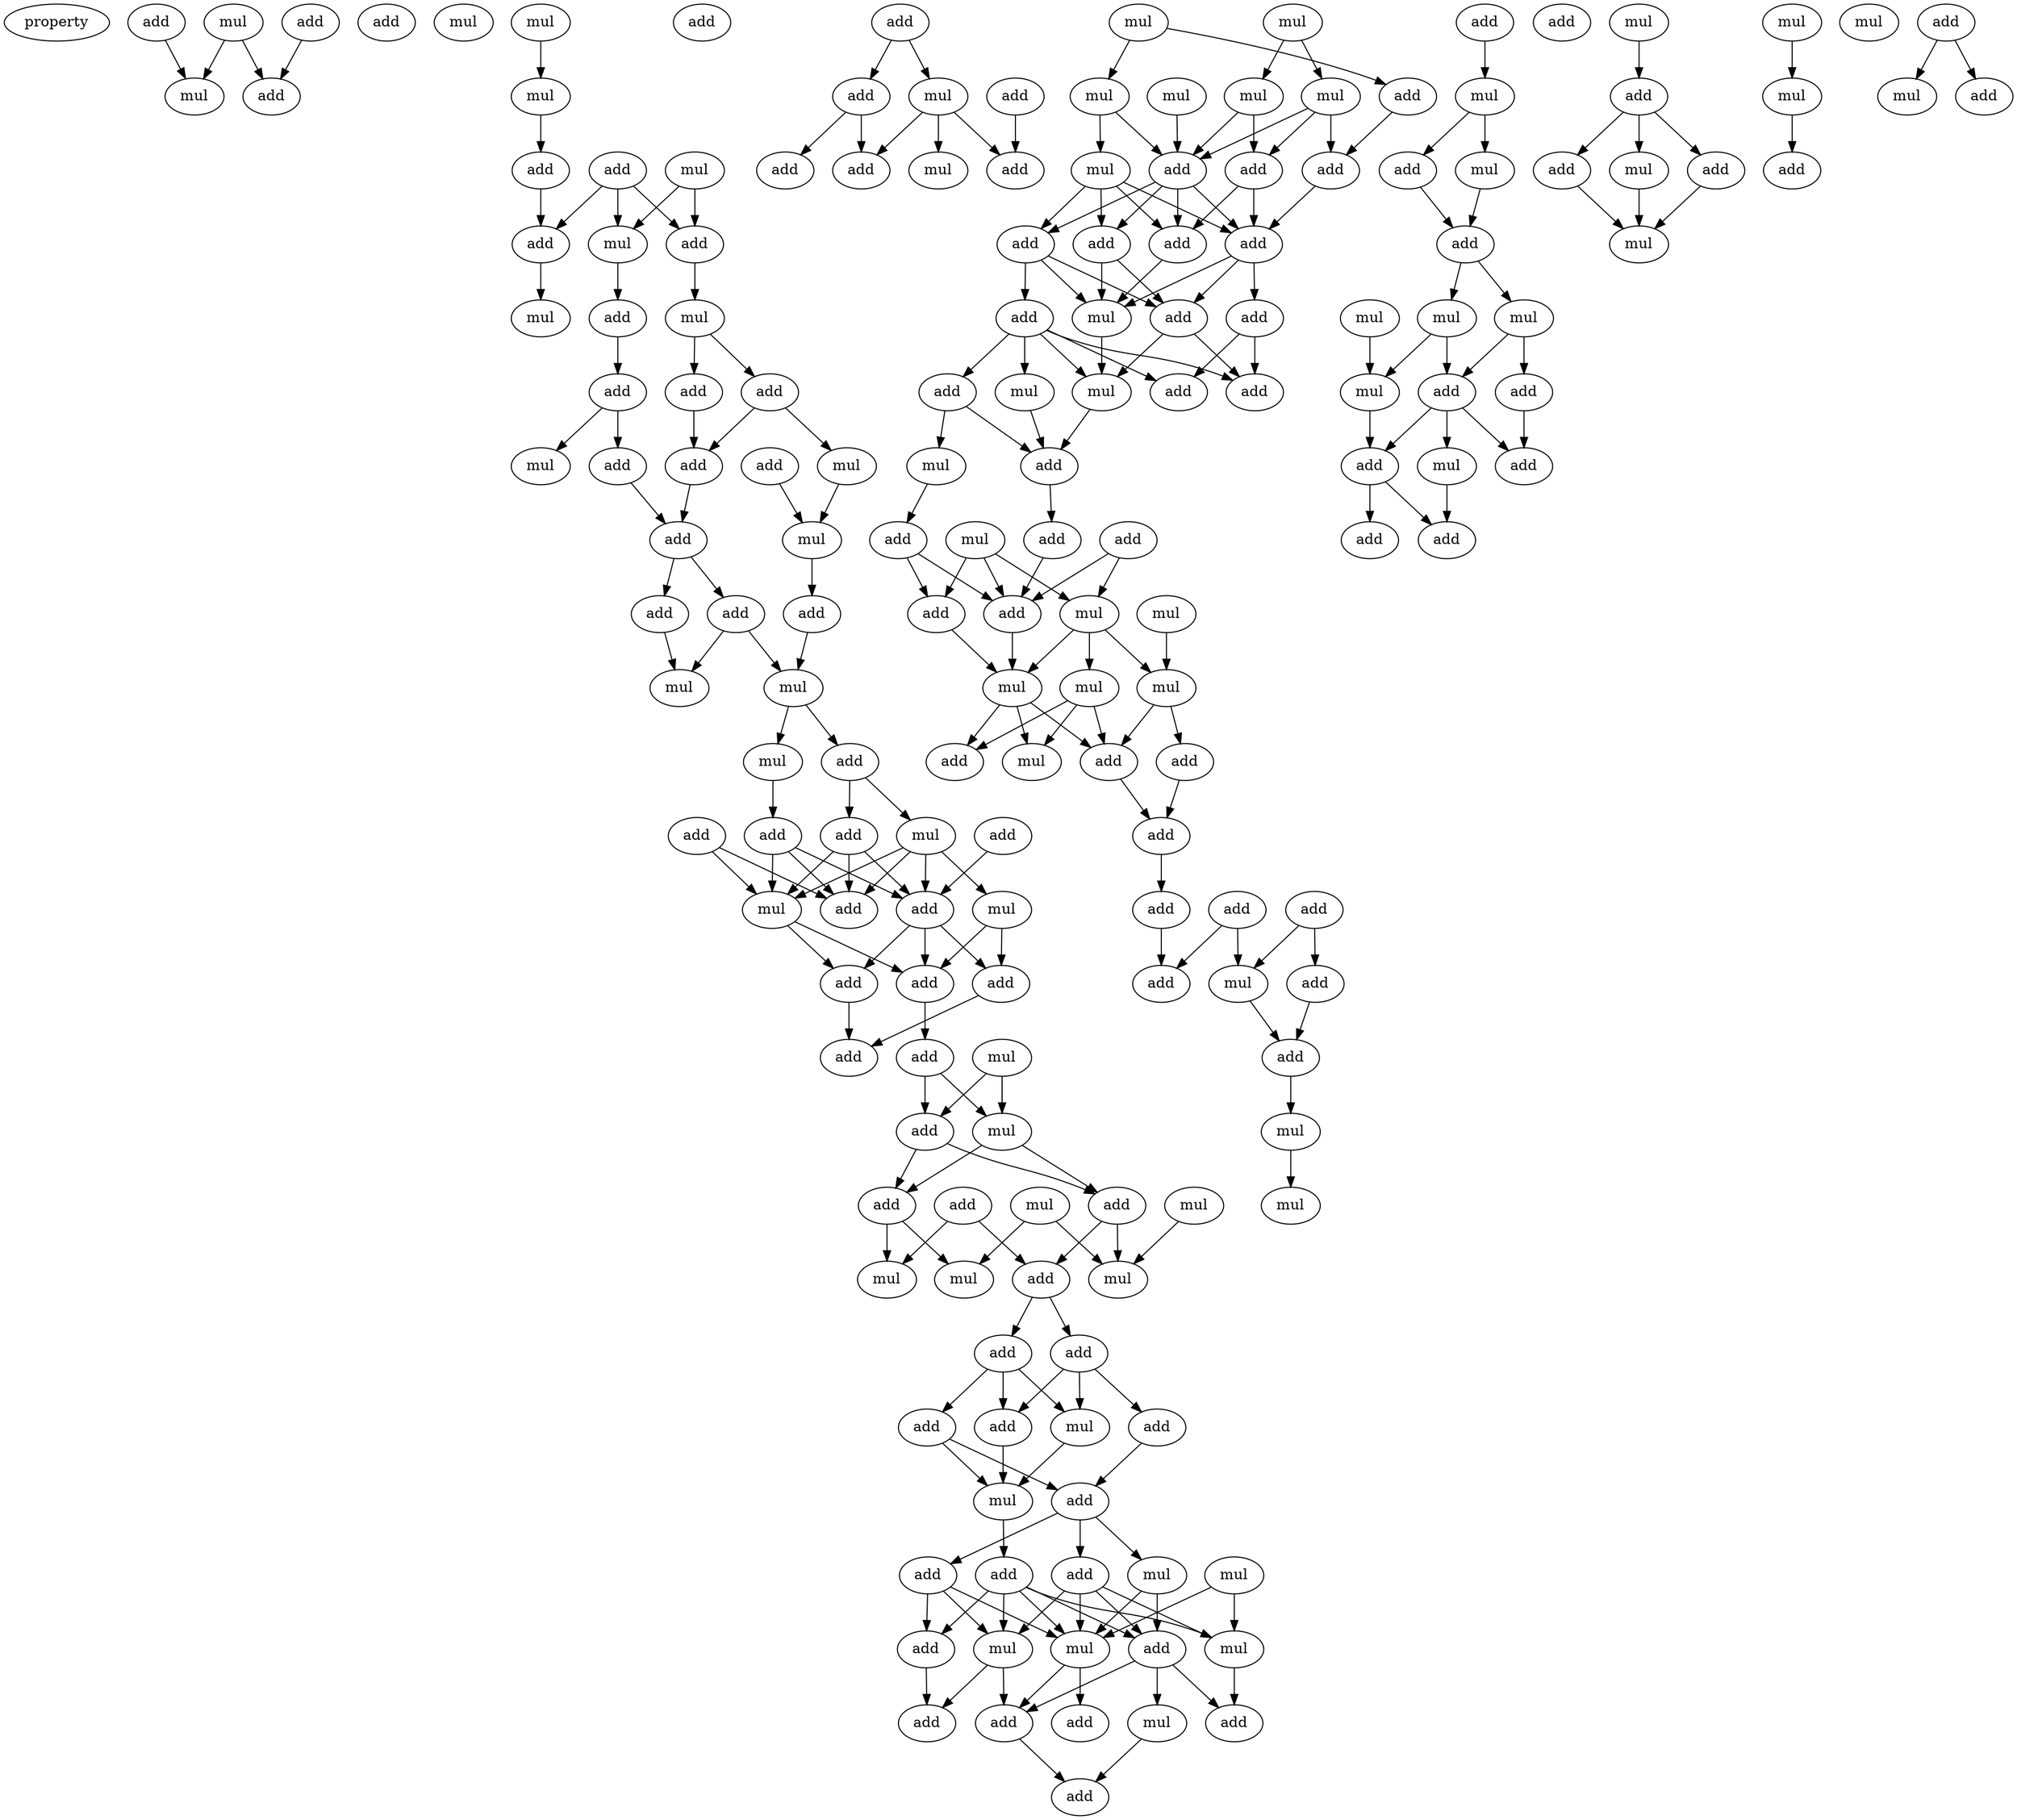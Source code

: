 digraph {
    node [fontcolor=black]
    property [mul=2,lf=1.9]
    0 [ label = add ];
    1 [ label = add ];
    2 [ label = mul ];
    3 [ label = mul ];
    4 [ label = add ];
    5 [ label = add ];
    6 [ label = mul ];
    7 [ label = mul ];
    8 [ label = mul ];
    9 [ label = add ];
    10 [ label = mul ];
    11 [ label = add ];
    12 [ label = add ];
    13 [ label = mul ];
    14 [ label = add ];
    15 [ label = mul ];
    16 [ label = add ];
    17 [ label = mul ];
    18 [ label = add ];
    19 [ label = add ];
    20 [ label = add ];
    21 [ label = add ];
    22 [ label = mul ];
    23 [ label = add ];
    24 [ label = mul ];
    25 [ label = add ];
    26 [ label = add ];
    27 [ label = mul ];
    28 [ label = add ];
    29 [ label = add ];
    30 [ label = add ];
    31 [ label = mul ];
    32 [ label = add ];
    33 [ label = mul ];
    34 [ label = mul ];
    35 [ label = add ];
    36 [ label = add ];
    37 [ label = mul ];
    38 [ label = add ];
    39 [ label = add ];
    40 [ label = add ];
    41 [ label = mul ];
    42 [ label = mul ];
    43 [ label = add ];
    44 [ label = add ];
    45 [ label = add ];
    46 [ label = add ];
    47 [ label = add ];
    48 [ label = mul ];
    49 [ label = add ];
    50 [ label = add ];
    51 [ label = add ];
    52 [ label = mul ];
    53 [ label = add ];
    54 [ label = add ];
    55 [ label = mul ];
    56 [ label = add ];
    57 [ label = mul ];
    58 [ label = add ];
    59 [ label = mul ];
    60 [ label = mul ];
    61 [ label = mul ];
    62 [ label = add ];
    63 [ label = add ];
    64 [ label = add ];
    65 [ label = add ];
    66 [ label = add ];
    67 [ label = mul ];
    68 [ label = add ];
    69 [ label = mul ];
    70 [ label = add ];
    71 [ label = add ];
    72 [ label = mul ];
    73 [ label = mul ];
    74 [ label = add ];
    75 [ label = add ];
    76 [ label = add ];
    77 [ label = mul ];
    78 [ label = mul ];
    79 [ label = mul ];
    80 [ label = add ];
    81 [ label = mul ];
    82 [ label = add ];
    83 [ label = add ];
    84 [ label = add ];
    85 [ label = add ];
    86 [ label = add ];
    87 [ label = mul ];
    88 [ label = add ];
    89 [ label = add ];
    90 [ label = add ];
    91 [ label = mul ];
    92 [ label = add ];
    93 [ label = add ];
    94 [ label = mul ];
    95 [ label = mul ];
    96 [ label = mul ];
    97 [ label = mul ];
    98 [ label = add ];
    99 [ label = mul ];
    100 [ label = mul ];
    101 [ label = add ];
    102 [ label = mul ];
    103 [ label = add ];
    104 [ label = add ];
    105 [ label = add ];
    106 [ label = add ];
    107 [ label = add ];
    108 [ label = add ];
    109 [ label = add ];
    110 [ label = mul ];
    111 [ label = add ];
    112 [ label = add ];
    113 [ label = mul ];
    114 [ label = add ];
    115 [ label = add ];
    116 [ label = mul ];
    117 [ label = add ];
    118 [ label = add ];
    119 [ label = mul ];
    120 [ label = add ];
    121 [ label = mul ];
    122 [ label = add ];
    123 [ label = add ];
    124 [ label = add ];
    125 [ label = mul ];
    126 [ label = add ];
    127 [ label = mul ];
    128 [ label = mul ];
    129 [ label = mul ];
    130 [ label = mul ];
    131 [ label = add ];
    132 [ label = add ];
    133 [ label = mul ];
    134 [ label = add ];
    135 [ label = add ];
    136 [ label = add ];
    137 [ label = add ];
    138 [ label = add ];
    139 [ label = add ];
    140 [ label = add ];
    141 [ label = mul ];
    142 [ label = add ];
    143 [ label = mul ];
    144 [ label = add ];
    145 [ label = mul ];
    146 [ label = mul ];
    147 [ label = add ];
    148 [ label = mul ];
    149 [ label = add ];
    150 [ label = add ];
    151 [ label = mul ];
    152 [ label = mul ];
    153 [ label = mul ];
    154 [ label = add ];
    155 [ label = mul ];
    156 [ label = add ];
    157 [ label = add ];
    158 [ label = add ];
    159 [ label = mul ];
    160 [ label = mul ];
    161 [ label = add ];
    162 [ label = add ];
    163 [ label = add ];
    164 [ label = mul ];
    165 [ label = add ];
    166 [ label = mul ];
    167 [ label = add ];
    168 [ label = mul ];
    169 [ label = mul ];
    170 [ label = add ];
    171 [ label = mul ];
    172 [ label = add ];
    173 [ label = mul ];
    174 [ label = add ];
    0 -> 3 [ name = 0 ];
    1 -> 4 [ name = 1 ];
    2 -> 3 [ name = 2 ];
    2 -> 4 [ name = 3 ];
    7 -> 8 [ name = 4 ];
    8 -> 9 [ name = 5 ];
    9 -> 14 [ name = 6 ];
    10 -> 12 [ name = 7 ];
    10 -> 13 [ name = 8 ];
    11 -> 12 [ name = 9 ];
    11 -> 13 [ name = 10 ];
    11 -> 14 [ name = 11 ];
    12 -> 15 [ name = 12 ];
    13 -> 16 [ name = 13 ];
    14 -> 17 [ name = 14 ];
    15 -> 19 [ name = 15 ];
    15 -> 20 [ name = 16 ];
    16 -> 18 [ name = 17 ];
    18 -> 21 [ name = 18 ];
    18 -> 24 [ name = 19 ];
    19 -> 23 [ name = 20 ];
    20 -> 22 [ name = 21 ];
    20 -> 23 [ name = 22 ];
    21 -> 26 [ name = 23 ];
    22 -> 27 [ name = 24 ];
    23 -> 26 [ name = 25 ];
    25 -> 27 [ name = 26 ];
    26 -> 29 [ name = 27 ];
    26 -> 30 [ name = 28 ];
    27 -> 28 [ name = 29 ];
    28 -> 33 [ name = 30 ];
    29 -> 31 [ name = 31 ];
    29 -> 33 [ name = 32 ];
    30 -> 31 [ name = 33 ];
    33 -> 34 [ name = 34 ];
    33 -> 35 [ name = 35 ];
    34 -> 40 [ name = 36 ];
    35 -> 36 [ name = 37 ];
    35 -> 37 [ name = 38 ];
    36 -> 41 [ name = 39 ];
    36 -> 43 [ name = 40 ];
    36 -> 44 [ name = 41 ];
    37 -> 41 [ name = 42 ];
    37 -> 42 [ name = 43 ];
    37 -> 43 [ name = 44 ];
    37 -> 44 [ name = 45 ];
    38 -> 44 [ name = 46 ];
    39 -> 41 [ name = 47 ];
    39 -> 43 [ name = 48 ];
    40 -> 41 [ name = 49 ];
    40 -> 43 [ name = 50 ];
    40 -> 44 [ name = 51 ];
    41 -> 45 [ name = 52 ];
    41 -> 47 [ name = 53 ];
    42 -> 45 [ name = 54 ];
    42 -> 46 [ name = 55 ];
    44 -> 45 [ name = 56 ];
    44 -> 46 [ name = 57 ];
    44 -> 47 [ name = 58 ];
    45 -> 50 [ name = 59 ];
    46 -> 49 [ name = 60 ];
    47 -> 49 [ name = 61 ];
    48 -> 51 [ name = 62 ];
    48 -> 52 [ name = 63 ];
    50 -> 51 [ name = 64 ];
    50 -> 52 [ name = 65 ];
    51 -> 54 [ name = 66 ];
    51 -> 56 [ name = 67 ];
    52 -> 54 [ name = 68 ];
    52 -> 56 [ name = 69 ];
    53 -> 58 [ name = 70 ];
    53 -> 60 [ name = 71 ];
    54 -> 58 [ name = 72 ];
    54 -> 59 [ name = 73 ];
    55 -> 59 [ name = 74 ];
    55 -> 61 [ name = 75 ];
    56 -> 60 [ name = 76 ];
    56 -> 61 [ name = 77 ];
    57 -> 59 [ name = 78 ];
    58 -> 62 [ name = 79 ];
    58 -> 63 [ name = 80 ];
    62 -> 64 [ name = 81 ];
    62 -> 66 [ name = 82 ];
    62 -> 67 [ name = 83 ];
    63 -> 64 [ name = 84 ];
    63 -> 65 [ name = 85 ];
    63 -> 67 [ name = 86 ];
    64 -> 69 [ name = 87 ];
    65 -> 68 [ name = 88 ];
    66 -> 68 [ name = 89 ];
    66 -> 69 [ name = 90 ];
    67 -> 69 [ name = 91 ];
    68 -> 71 [ name = 92 ];
    68 -> 72 [ name = 93 ];
    68 -> 74 [ name = 94 ];
    69 -> 70 [ name = 95 ];
    70 -> 75 [ name = 96 ];
    70 -> 76 [ name = 97 ];
    70 -> 77 [ name = 98 ];
    70 -> 78 [ name = 99 ];
    70 -> 79 [ name = 100 ];
    71 -> 76 [ name = 101 ];
    71 -> 77 [ name = 102 ];
    71 -> 78 [ name = 103 ];
    71 -> 79 [ name = 104 ];
    72 -> 76 [ name = 105 ];
    72 -> 78 [ name = 106 ];
    73 -> 77 [ name = 107 ];
    73 -> 78 [ name = 108 ];
    74 -> 75 [ name = 109 ];
    74 -> 78 [ name = 110 ];
    74 -> 79 [ name = 111 ];
    75 -> 83 [ name = 112 ];
    76 -> 80 [ name = 113 ];
    76 -> 81 [ name = 114 ];
    76 -> 82 [ name = 115 ];
    77 -> 82 [ name = 116 ];
    78 -> 80 [ name = 117 ];
    78 -> 84 [ name = 118 ];
    79 -> 80 [ name = 119 ];
    79 -> 83 [ name = 120 ];
    80 -> 85 [ name = 121 ];
    81 -> 85 [ name = 122 ];
    86 -> 87 [ name = 123 ];
    86 -> 88 [ name = 124 ];
    87 -> 90 [ name = 125 ];
    87 -> 91 [ name = 126 ];
    87 -> 92 [ name = 127 ];
    88 -> 90 [ name = 128 ];
    88 -> 93 [ name = 129 ];
    89 -> 92 [ name = 130 ];
    94 -> 98 [ name = 131 ];
    94 -> 99 [ name = 132 ];
    95 -> 97 [ name = 133 ];
    95 -> 100 [ name = 134 ];
    96 -> 103 [ name = 135 ];
    97 -> 101 [ name = 136 ];
    97 -> 103 [ name = 137 ];
    97 -> 104 [ name = 138 ];
    98 -> 101 [ name = 139 ];
    99 -> 102 [ name = 140 ];
    99 -> 103 [ name = 141 ];
    100 -> 103 [ name = 142 ];
    100 -> 104 [ name = 143 ];
    101 -> 106 [ name = 144 ];
    102 -> 105 [ name = 145 ];
    102 -> 106 [ name = 146 ];
    102 -> 107 [ name = 147 ];
    102 -> 108 [ name = 148 ];
    103 -> 105 [ name = 149 ];
    103 -> 106 [ name = 150 ];
    103 -> 107 [ name = 151 ];
    103 -> 108 [ name = 152 ];
    104 -> 106 [ name = 153 ];
    104 -> 107 [ name = 154 ];
    105 -> 110 [ name = 155 ];
    105 -> 111 [ name = 156 ];
    106 -> 109 [ name = 157 ];
    106 -> 110 [ name = 158 ];
    106 -> 111 [ name = 159 ];
    107 -> 110 [ name = 160 ];
    108 -> 110 [ name = 161 ];
    108 -> 111 [ name = 162 ];
    108 -> 112 [ name = 163 ];
    109 -> 115 [ name = 164 ];
    109 -> 117 [ name = 165 ];
    110 -> 113 [ name = 166 ];
    111 -> 113 [ name = 167 ];
    111 -> 117 [ name = 168 ];
    112 -> 113 [ name = 169 ];
    112 -> 114 [ name = 170 ];
    112 -> 115 [ name = 171 ];
    112 -> 116 [ name = 172 ];
    112 -> 117 [ name = 173 ];
    113 -> 118 [ name = 174 ];
    114 -> 118 [ name = 175 ];
    114 -> 119 [ name = 176 ];
    116 -> 118 [ name = 177 ];
    118 -> 123 [ name = 178 ];
    119 -> 122 [ name = 179 ];
    120 -> 124 [ name = 180 ];
    120 -> 125 [ name = 181 ];
    121 -> 124 [ name = 182 ];
    121 -> 125 [ name = 183 ];
    121 -> 126 [ name = 184 ];
    122 -> 124 [ name = 185 ];
    122 -> 126 [ name = 186 ];
    123 -> 124 [ name = 187 ];
    124 -> 130 [ name = 188 ];
    125 -> 128 [ name = 189 ];
    125 -> 129 [ name = 190 ];
    125 -> 130 [ name = 191 ];
    126 -> 130 [ name = 192 ];
    127 -> 128 [ name = 193 ];
    128 -> 131 [ name = 194 ];
    128 -> 134 [ name = 195 ];
    129 -> 131 [ name = 196 ];
    129 -> 132 [ name = 197 ];
    129 -> 133 [ name = 198 ];
    130 -> 131 [ name = 199 ];
    130 -> 132 [ name = 200 ];
    130 -> 133 [ name = 201 ];
    131 -> 135 [ name = 202 ];
    134 -> 135 [ name = 203 ];
    135 -> 136 [ name = 204 ];
    136 -> 139 [ name = 205 ];
    137 -> 139 [ name = 206 ];
    137 -> 141 [ name = 207 ];
    138 -> 140 [ name = 208 ];
    138 -> 141 [ name = 209 ];
    140 -> 142 [ name = 210 ];
    141 -> 142 [ name = 211 ];
    142 -> 143 [ name = 212 ];
    143 -> 145 [ name = 213 ];
    144 -> 146 [ name = 214 ];
    146 -> 147 [ name = 215 ];
    146 -> 148 [ name = 216 ];
    147 -> 150 [ name = 217 ];
    148 -> 150 [ name = 218 ];
    150 -> 152 [ name = 219 ];
    150 -> 153 [ name = 220 ];
    151 -> 155 [ name = 221 ];
    152 -> 154 [ name = 222 ];
    152 -> 155 [ name = 223 ];
    153 -> 154 [ name = 224 ];
    153 -> 156 [ name = 225 ];
    154 -> 157 [ name = 226 ];
    154 -> 158 [ name = 227 ];
    154 -> 159 [ name = 228 ];
    155 -> 158 [ name = 229 ];
    156 -> 157 [ name = 230 ];
    158 -> 161 [ name = 231 ];
    158 -> 162 [ name = 232 ];
    159 -> 162 [ name = 233 ];
    160 -> 163 [ name = 234 ];
    163 -> 165 [ name = 235 ];
    163 -> 166 [ name = 236 ];
    163 -> 167 [ name = 237 ];
    164 -> 168 [ name = 238 ];
    165 -> 169 [ name = 239 ];
    166 -> 169 [ name = 240 ];
    167 -> 169 [ name = 241 ];
    168 -> 170 [ name = 242 ];
    172 -> 173 [ name = 243 ];
    172 -> 174 [ name = 244 ];
}
